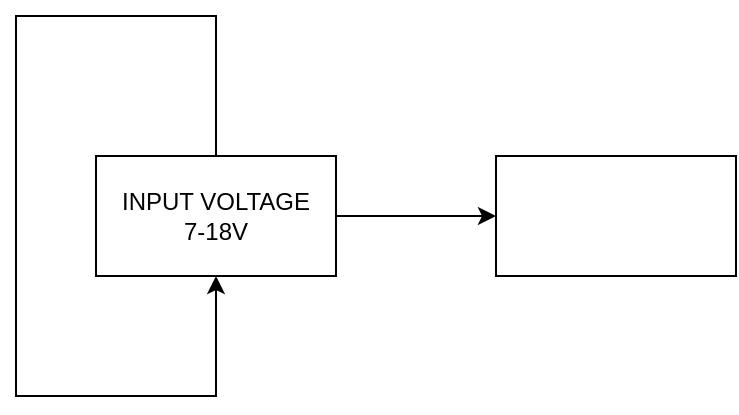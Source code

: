 <mxfile version="24.4.2" type="github">
  <diagram name="Trang-1" id="CKeOaCZzpsmmcXEO4DyK">
    <mxGraphModel dx="595" dy="353" grid="1" gridSize="10" guides="1" tooltips="1" connect="1" arrows="1" fold="1" page="1" pageScale="1" pageWidth="827" pageHeight="1169" math="0" shadow="0">
      <root>
        <mxCell id="0" />
        <mxCell id="1" parent="0" />
        <mxCell id="OwNLMk1GjVaSDZsHJYaO-3" value="" style="edgeStyle=orthogonalEdgeStyle;rounded=0;orthogonalLoop=1;jettySize=auto;html=1;" edge="1" parent="1" source="OwNLMk1GjVaSDZsHJYaO-1" target="OwNLMk1GjVaSDZsHJYaO-2">
          <mxGeometry relative="1" as="geometry" />
        </mxCell>
        <mxCell id="OwNLMk1GjVaSDZsHJYaO-4" style="edgeStyle=orthogonalEdgeStyle;rounded=0;orthogonalLoop=1;jettySize=auto;html=1;entryX=0.5;entryY=1;entryDx=0;entryDy=0;" edge="1" parent="1" target="OwNLMk1GjVaSDZsHJYaO-1">
          <mxGeometry relative="1" as="geometry">
            <mxPoint x="220" y="190" as="targetPoint" />
            <mxPoint x="220" y="130" as="sourcePoint" />
            <Array as="points">
              <mxPoint x="220" y="50" />
              <mxPoint x="120" y="50" />
              <mxPoint x="120" y="240" />
              <mxPoint x="220" y="240" />
            </Array>
          </mxGeometry>
        </mxCell>
        <mxCell id="OwNLMk1GjVaSDZsHJYaO-1" value="INPUT VOLTAGE&lt;div&gt;7-18V&lt;/div&gt;" style="rounded=0;whiteSpace=wrap;html=1;" vertex="1" parent="1">
          <mxGeometry x="160" y="120" width="120" height="60" as="geometry" />
        </mxCell>
        <mxCell id="OwNLMk1GjVaSDZsHJYaO-2" value="" style="whiteSpace=wrap;html=1;rounded=0;" vertex="1" parent="1">
          <mxGeometry x="360" y="120" width="120" height="60" as="geometry" />
        </mxCell>
      </root>
    </mxGraphModel>
  </diagram>
</mxfile>
